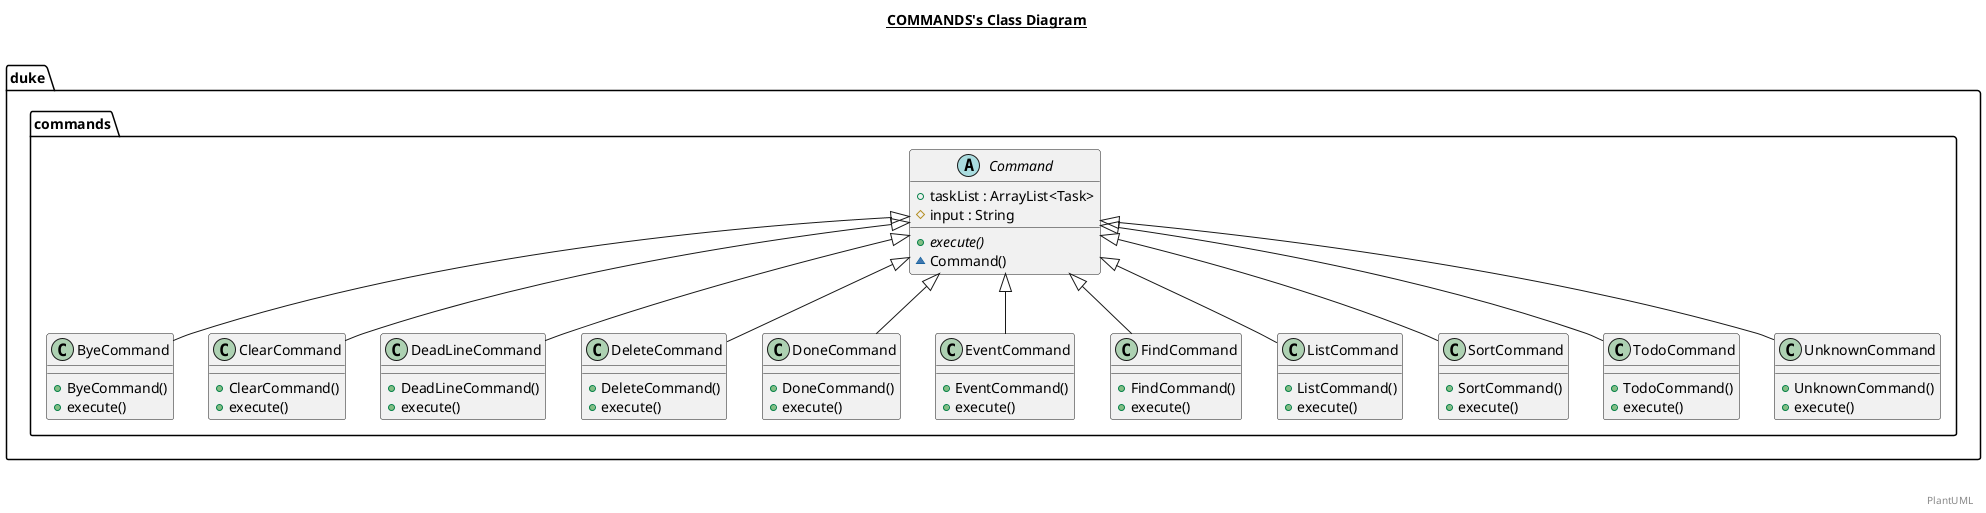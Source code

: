 @startuml

title __COMMANDS's Class Diagram__\n

  namespace duke {
    namespace commands {
      class duke.commands.ByeCommand {
          + ByeCommand()
          + execute()
      }
    }
  }
  

  namespace duke {
    namespace commands {
      class duke.commands.ClearCommand {
          + ClearCommand()
          + execute()
      }
    }
  }
  

  namespace duke {
    namespace commands {
      abstract class duke.commands.Command {
          + taskList : ArrayList<Task>
          # input : String
          {abstract} + execute()
          ~ Command()
      }
    }
  }
  

  namespace duke {
    namespace commands {
      class duke.commands.DeadLineCommand {
          + DeadLineCommand()
          + execute()
      }
    }
  }
  

  namespace duke {
    namespace commands {
      class duke.commands.DeleteCommand {
          + DeleteCommand()
          + execute()
      }
    }
  }
  

  namespace duke {
    namespace commands {
      class duke.commands.DoneCommand {
          + DoneCommand()
          + execute()
      }
    }
  }
  

  namespace duke {
    namespace commands {
      class duke.commands.EventCommand {
          + EventCommand()
          + execute()
      }
    }
  }
  

  namespace duke {
    namespace commands {
      class duke.commands.FindCommand {
          + FindCommand()
          + execute()
      }
    }
  }
  

  namespace duke {
    namespace commands {
      class duke.commands.ListCommand {
          + ListCommand()
          + execute()
      }
    }
  }
  

  namespace duke {
    namespace commands {
      class duke.commands.SortCommand {
          + SortCommand()
          + execute()
      }
    }
  }
  

  namespace duke {
    namespace commands {
      class duke.commands.TodoCommand {
          + TodoCommand()
          + execute()
      }
    }
  }
  

  namespace duke {
    namespace commands {
      class duke.commands.UnknownCommand {
          + UnknownCommand()
          + execute()
      }
    }
  }
  

  duke.commands.ByeCommand -up-|> duke.commands.Command
  duke.commands.ClearCommand -up-|> duke.commands.Command
  duke.commands.DeadLineCommand -up-|> duke.commands.Command
  duke.commands.DeleteCommand -up-|> duke.commands.Command
  duke.commands.DoneCommand -up-|> duke.commands.Command
  duke.commands.EventCommand -up-|> duke.commands.Command
  duke.commands.FindCommand -up-|> duke.commands.Command
  duke.commands.ListCommand -up-|> duke.commands.Command
  duke.commands.SortCommand -up-|> duke.commands.Command
  duke.commands.TodoCommand -up-|> duke.commands.Command
  duke.commands.UnknownCommand -up-|> duke.commands.Command


right footer


PlantUML
endfooter

@enduml
